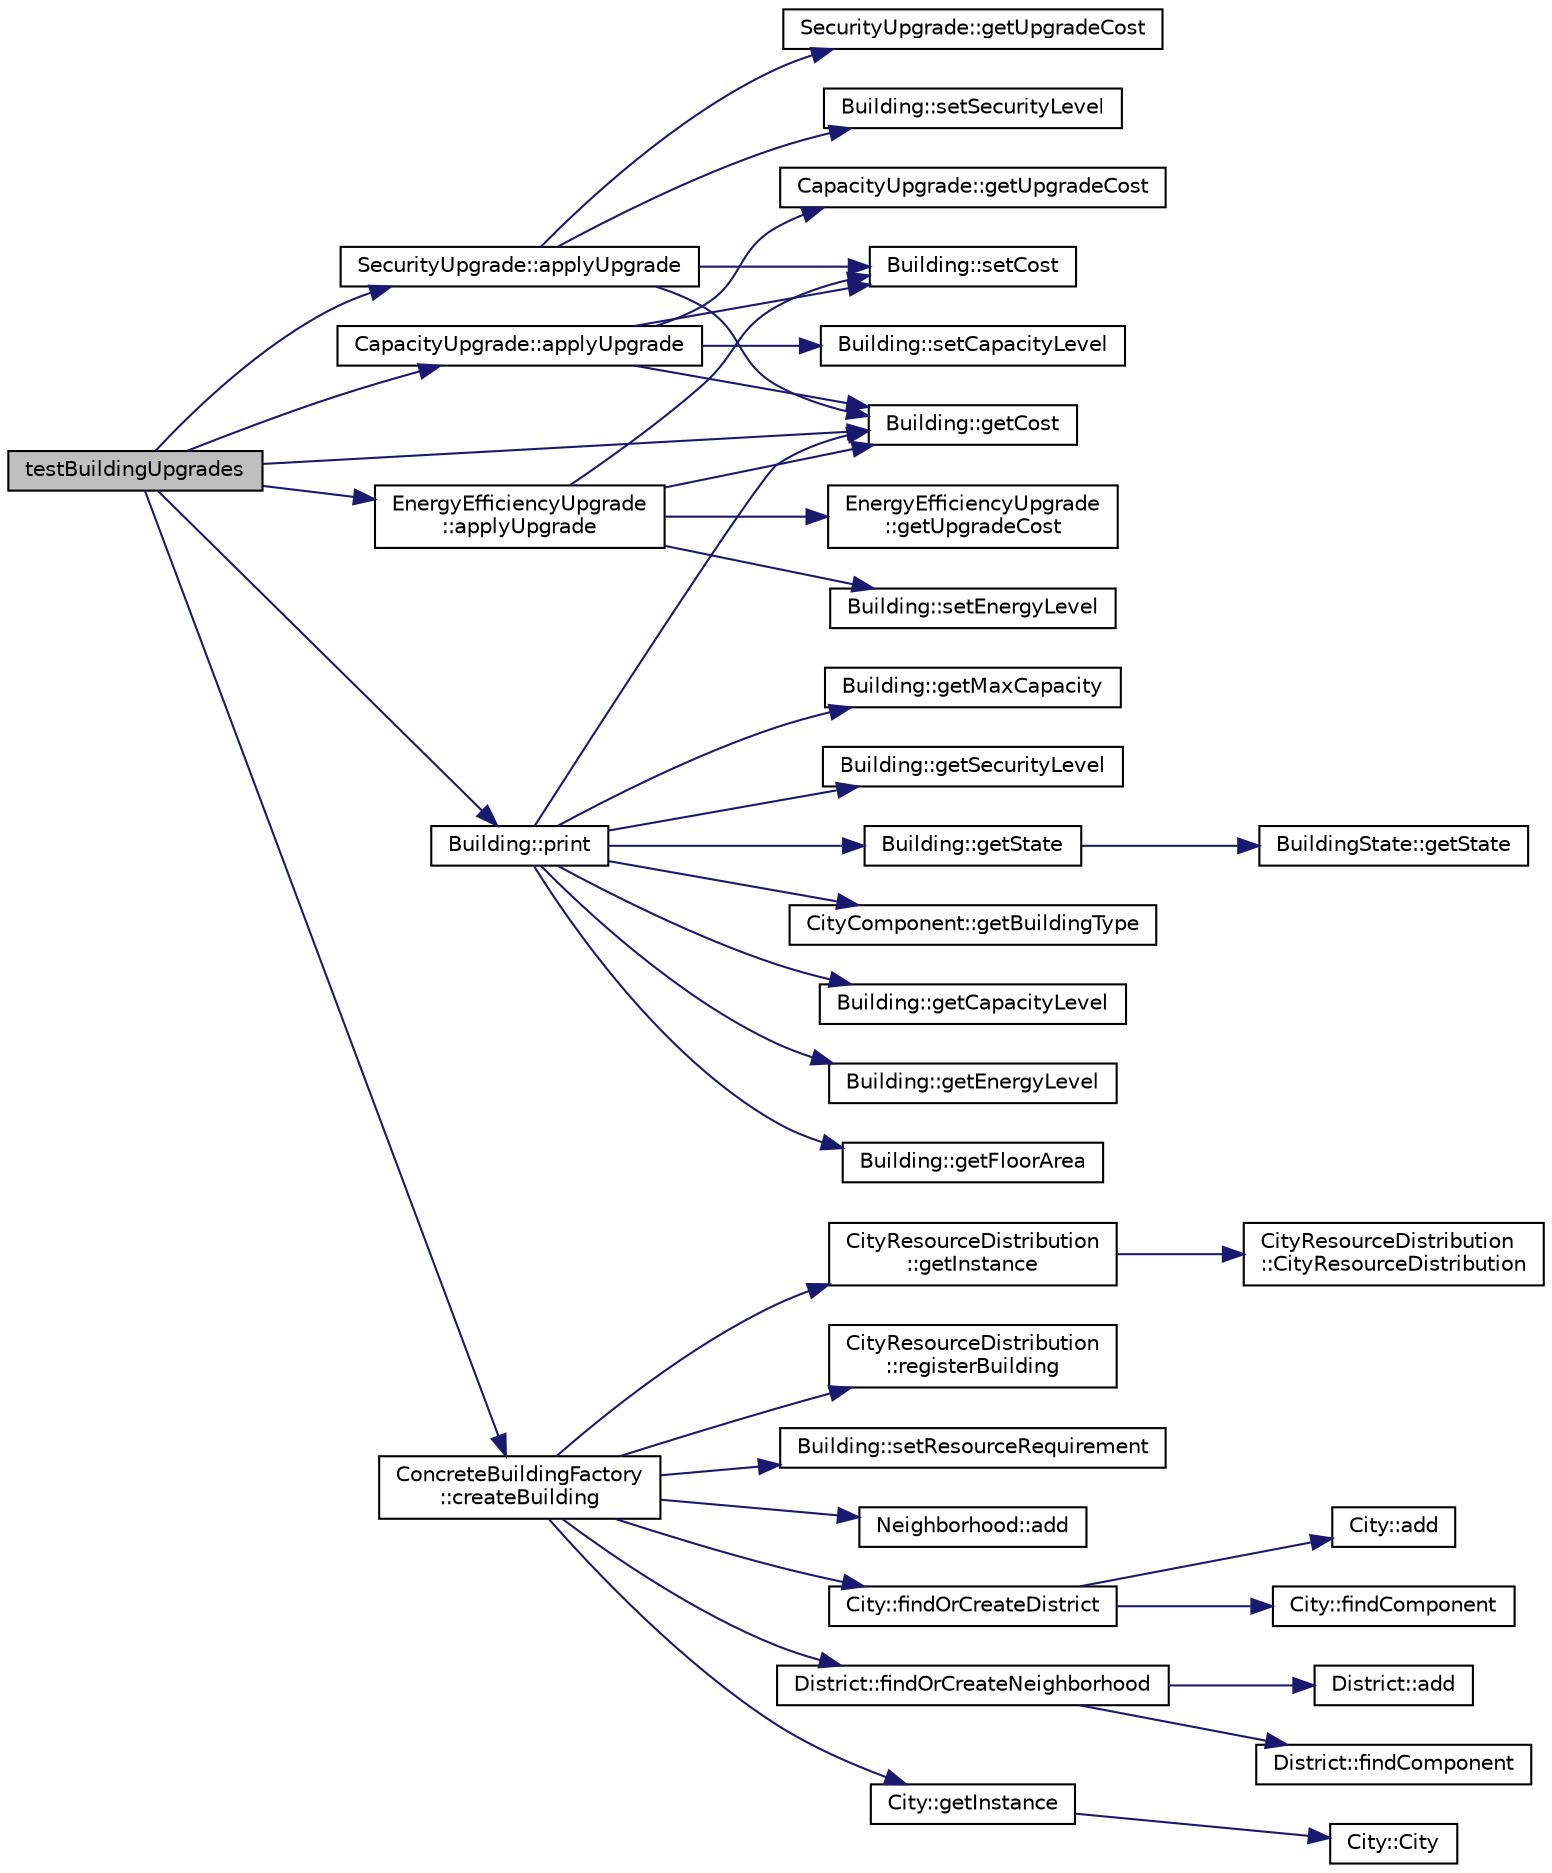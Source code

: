 digraph "testBuildingUpgrades"
{
 // LATEX_PDF_SIZE
  edge [fontname="Helvetica",fontsize="10",labelfontname="Helvetica",labelfontsize="10"];
  node [fontname="Helvetica",fontsize="10",shape=record];
  rankdir="LR";
  Node1 [label="testBuildingUpgrades",height=0.2,width=0.4,color="black", fillcolor="grey75", style="filled", fontcolor="black",tooltip=" "];
  Node1 -> Node2 [color="midnightblue",fontsize="10",style="solid",fontname="Helvetica"];
  Node2 [label="CapacityUpgrade::applyUpgrade",height=0.2,width=0.4,color="black", fillcolor="white", style="filled",URL="$classCapacityUpgrade.html#aea35136286bdd34c4df4c17de7349a85",tooltip="Applies the capacity upgrade to the building."];
  Node2 -> Node3 [color="midnightblue",fontsize="10",style="solid",fontname="Helvetica"];
  Node3 [label="Building::getCost",height=0.2,width=0.4,color="black", fillcolor="white", style="filled",URL="$classBuilding.html#a55e45c369571a1cc9e4e883f726bdf1a",tooltip="Get building cost."];
  Node2 -> Node4 [color="midnightblue",fontsize="10",style="solid",fontname="Helvetica"];
  Node4 [label="CapacityUpgrade::getUpgradeCost",height=0.2,width=0.4,color="black", fillcolor="white", style="filled",URL="$classCapacityUpgrade.html#a895e550adda32cf1803c03b06724216f",tooltip="Calculates the cost of the next upgrade level."];
  Node2 -> Node5 [color="midnightblue",fontsize="10",style="solid",fontname="Helvetica"];
  Node5 [label="Building::setCapacityLevel",height=0.2,width=0.4,color="black", fillcolor="white", style="filled",URL="$classBuilding.html#a4f5e7b3727974eff5163007374237c0c",tooltip=" "];
  Node2 -> Node6 [color="midnightblue",fontsize="10",style="solid",fontname="Helvetica"];
  Node6 [label="Building::setCost",height=0.2,width=0.4,color="black", fillcolor="white", style="filled",URL="$classBuilding.html#a3374cfa883f06044978a34a1e33339d9",tooltip=" "];
  Node1 -> Node7 [color="midnightblue",fontsize="10",style="solid",fontname="Helvetica"];
  Node7 [label="EnergyEfficiencyUpgrade\l::applyUpgrade",height=0.2,width=0.4,color="black", fillcolor="white", style="filled",URL="$classEnergyEfficiencyUpgrade.html#a3d2bb11b44e513b68c3f7b03c69b3c8d",tooltip="Applies an energy efficiency upgrade to the building."];
  Node7 -> Node3 [color="midnightblue",fontsize="10",style="solid",fontname="Helvetica"];
  Node7 -> Node8 [color="midnightblue",fontsize="10",style="solid",fontname="Helvetica"];
  Node8 [label="EnergyEfficiencyUpgrade\l::getUpgradeCost",height=0.2,width=0.4,color="black", fillcolor="white", style="filled",URL="$classEnergyEfficiencyUpgrade.html#a88db7a0c850e6d1eb0197a5b9267e0d3",tooltip="Calculates the cost of the next upgrade."];
  Node7 -> Node6 [color="midnightblue",fontsize="10",style="solid",fontname="Helvetica"];
  Node7 -> Node9 [color="midnightblue",fontsize="10",style="solid",fontname="Helvetica"];
  Node9 [label="Building::setEnergyLevel",height=0.2,width=0.4,color="black", fillcolor="white", style="filled",URL="$classBuilding.html#a3f9f9b6b17fb747bce7e8d74e3d5b2ba",tooltip=" "];
  Node1 -> Node10 [color="midnightblue",fontsize="10",style="solid",fontname="Helvetica"];
  Node10 [label="SecurityUpgrade::applyUpgrade",height=0.2,width=0.4,color="black", fillcolor="white", style="filled",URL="$classSecurityUpgrade.html#a4d9a8dd164be4fbbc079c4b04b58d71c",tooltip="Applies the security upgrade to the building."];
  Node10 -> Node3 [color="midnightblue",fontsize="10",style="solid",fontname="Helvetica"];
  Node10 -> Node11 [color="midnightblue",fontsize="10",style="solid",fontname="Helvetica"];
  Node11 [label="SecurityUpgrade::getUpgradeCost",height=0.2,width=0.4,color="black", fillcolor="white", style="filled",URL="$classSecurityUpgrade.html#a3f34e350661673da09c8a04ee7900fd0",tooltip="Calculates the cost of the next security upgrade."];
  Node10 -> Node6 [color="midnightblue",fontsize="10",style="solid",fontname="Helvetica"];
  Node10 -> Node12 [color="midnightblue",fontsize="10",style="solid",fontname="Helvetica"];
  Node12 [label="Building::setSecurityLevel",height=0.2,width=0.4,color="black", fillcolor="white", style="filled",URL="$classBuilding.html#a4745ee5c2b4aa350de643a2adafc0232",tooltip=" "];
  Node1 -> Node13 [color="midnightblue",fontsize="10",style="solid",fontname="Helvetica"];
  Node13 [label="ConcreteBuildingFactory\l::createBuilding",height=0.2,width=0.4,color="black", fillcolor="white", style="filled",URL="$classConcreteBuildingFactory.html#a7bfea29ce0e7c7272b82096d147e9c98",tooltip="Creates a new building of the specified type."];
  Node13 -> Node14 [color="midnightblue",fontsize="10",style="solid",fontname="Helvetica"];
  Node14 [label="Neighborhood::add",height=0.2,width=0.4,color="black", fillcolor="white", style="filled",URL="$classNeighborhood.html#a6c672923d3425007e15887e13c653417",tooltip="Adds a component to the neighborhood."];
  Node13 -> Node15 [color="midnightblue",fontsize="10",style="solid",fontname="Helvetica"];
  Node15 [label="City::findOrCreateDistrict",height=0.2,width=0.4,color="black", fillcolor="white", style="filled",URL="$classCity.html#aa152d0d49cd1f7736da6bc684b06ee9a",tooltip=" "];
  Node15 -> Node16 [color="midnightblue",fontsize="10",style="solid",fontname="Helvetica"];
  Node16 [label="City::add",height=0.2,width=0.4,color="black", fillcolor="white", style="filled",URL="$classCity.html#a425a1ec02c953daa3b54d2130b436ea5",tooltip="Adds a child component."];
  Node15 -> Node17 [color="midnightblue",fontsize="10",style="solid",fontname="Helvetica"];
  Node17 [label="City::findComponent",height=0.2,width=0.4,color="black", fillcolor="white", style="filled",URL="$classCity.html#ac84bf70abdb7b505e0c5ceee0a308f76",tooltip="Finds a component by name."];
  Node13 -> Node18 [color="midnightblue",fontsize="10",style="solid",fontname="Helvetica"];
  Node18 [label="District::findOrCreateNeighborhood",height=0.2,width=0.4,color="black", fillcolor="white", style="filled",URL="$classDistrict.html#a53b86971dc7d56d1872888afd154bec6",tooltip=" "];
  Node18 -> Node19 [color="midnightblue",fontsize="10",style="solid",fontname="Helvetica"];
  Node19 [label="District::add",height=0.2,width=0.4,color="black", fillcolor="white", style="filled",URL="$classDistrict.html#a0a5ae16e9ca18114255fd4948089915d",tooltip="Add neighborhood to district."];
  Node18 -> Node20 [color="midnightblue",fontsize="10",style="solid",fontname="Helvetica"];
  Node20 [label="District::findComponent",height=0.2,width=0.4,color="black", fillcolor="white", style="filled",URL="$classDistrict.html#a8336720f00a6c0eaa8790e7e3f1547ad",tooltip="Finds a component by name."];
  Node13 -> Node21 [color="midnightblue",fontsize="10",style="solid",fontname="Helvetica"];
  Node21 [label="City::getInstance",height=0.2,width=0.4,color="black", fillcolor="white", style="filled",URL="$classCity.html#a6489d6c61932e1aecd363ff819e7a6b2",tooltip=" "];
  Node21 -> Node22 [color="midnightblue",fontsize="10",style="solid",fontname="Helvetica"];
  Node22 [label="City::City",height=0.2,width=0.4,color="black", fillcolor="white", style="filled",URL="$classCity.html#a9e4f5be4a3bc66d0538ee893fbc0359a",tooltip=" "];
  Node13 -> Node23 [color="midnightblue",fontsize="10",style="solid",fontname="Helvetica"];
  Node23 [label="CityResourceDistribution\l::getInstance",height=0.2,width=0.4,color="black", fillcolor="white", style="filled",URL="$classCityResourceDistribution.html#a4b66e3241e4a55a374f5efaa0e042352",tooltip=" "];
  Node23 -> Node24 [color="midnightblue",fontsize="10",style="solid",fontname="Helvetica"];
  Node24 [label="CityResourceDistribution\l::CityResourceDistribution",height=0.2,width=0.4,color="black", fillcolor="white", style="filled",URL="$classCityResourceDistribution.html#a7176b6100583b07e33c3b0af046f6790",tooltip=" "];
  Node13 -> Node25 [color="midnightblue",fontsize="10",style="solid",fontname="Helvetica"];
  Node25 [label="CityResourceDistribution\l::registerBuilding",height=0.2,width=0.4,color="black", fillcolor="white", style="filled",URL="$classCityResourceDistribution.html#a40427ff3221f62f875d3e26ddb8d2f57",tooltip=" "];
  Node13 -> Node26 [color="midnightblue",fontsize="10",style="solid",fontname="Helvetica"];
  Node26 [label="Building::setResourceRequirement",height=0.2,width=0.4,color="black", fillcolor="white", style="filled",URL="$classBuilding.html#af3123a4bcbbb97cef337a6ef99215569",tooltip=" "];
  Node1 -> Node3 [color="midnightblue",fontsize="10",style="solid",fontname="Helvetica"];
  Node1 -> Node27 [color="midnightblue",fontsize="10",style="solid",fontname="Helvetica"];
  Node27 [label="Building::print",height=0.2,width=0.4,color="black", fillcolor="white", style="filled",URL="$classBuilding.html#a780463ee186e6bc3c3e1bca152211d09",tooltip="Prints the component details."];
  Node27 -> Node28 [color="midnightblue",fontsize="10",style="solid",fontname="Helvetica"];
  Node28 [label="CityComponent::getBuildingType",height=0.2,width=0.4,color="black", fillcolor="white", style="filled",URL="$classCityComponent.html#ab6c4da47b2b57cb7b2c45415f71ae5c2",tooltip="Gets the building type."];
  Node27 -> Node29 [color="midnightblue",fontsize="10",style="solid",fontname="Helvetica"];
  Node29 [label="Building::getCapacityLevel",height=0.2,width=0.4,color="black", fillcolor="white", style="filled",URL="$classBuilding.html#a0360b7ebe062e3ba1ec4113962c8abab",tooltip=" "];
  Node27 -> Node3 [color="midnightblue",fontsize="10",style="solid",fontname="Helvetica"];
  Node27 -> Node30 [color="midnightblue",fontsize="10",style="solid",fontname="Helvetica"];
  Node30 [label="Building::getEnergyLevel",height=0.2,width=0.4,color="black", fillcolor="white", style="filled",URL="$classBuilding.html#a9fcaa2e14e6cbfff804a49bae39df5d9",tooltip=" "];
  Node27 -> Node31 [color="midnightblue",fontsize="10",style="solid",fontname="Helvetica"];
  Node31 [label="Building::getFloorArea",height=0.2,width=0.4,color="black", fillcolor="white", style="filled",URL="$classBuilding.html#a333cb1eea387ee3c085918eb9c0d29c9",tooltip=" "];
  Node27 -> Node32 [color="midnightblue",fontsize="10",style="solid",fontname="Helvetica"];
  Node32 [label="Building::getMaxCapacity",height=0.2,width=0.4,color="black", fillcolor="white", style="filled",URL="$classBuilding.html#a0e7b44f061de0088030aa80079a64620",tooltip=" "];
  Node27 -> Node33 [color="midnightblue",fontsize="10",style="solid",fontname="Helvetica"];
  Node33 [label="Building::getSecurityLevel",height=0.2,width=0.4,color="black", fillcolor="white", style="filled",URL="$classBuilding.html#a9ff9f661da5b8d81c77131b1a295f01b",tooltip=" "];
  Node27 -> Node34 [color="midnightblue",fontsize="10",style="solid",fontname="Helvetica"];
  Node34 [label="Building::getState",height=0.2,width=0.4,color="black", fillcolor="white", style="filled",URL="$classBuilding.html#a36727ca54f1fd273874dc941fc0149e1",tooltip=" "];
  Node34 -> Node35 [color="midnightblue",fontsize="10",style="solid",fontname="Helvetica"];
  Node35 [label="BuildingState::getState",height=0.2,width=0.4,color="black", fillcolor="white", style="filled",URL="$classBuildingState.html#ae47516b37a1fbc976b9340762d0dcdd2",tooltip="Get current state name."];
}
